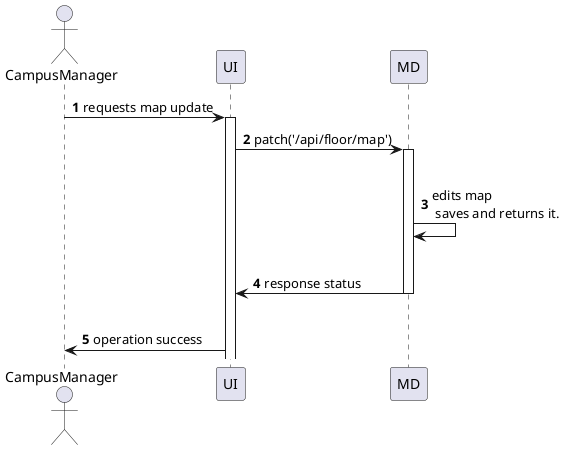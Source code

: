 @startuml
'https://plantuml.com/sequence-diagram

autonumber

actor CampusManager as U
participant UI as UI
participant MD  as R

U -> UI : requests map update

activate UI
UI -> R : patch('/api/floor/map')

activate R
|||
R -> R : edits map \n saves and returns it.
|||
R -> UI : response status
deactivate R
|||
UI -> U : operation success


@enduml